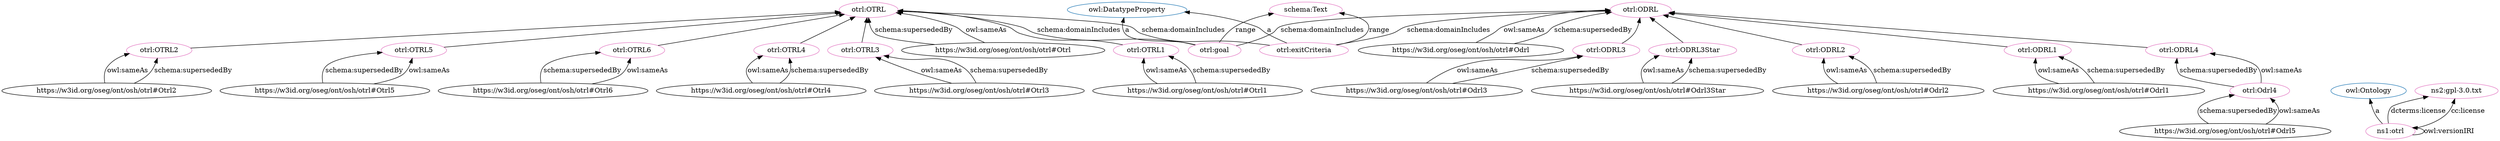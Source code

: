digraph G {
  rankdir=BT
  node[height=.3]
"https://w3id.org/oseg/ont/osh/otrl#OTRL1" [fillcolor="#1f77b4" color="#1f77b4" label="otrl:OTRL1"]
"https://w3id.org/oseg/ont/osh/otrl#OTRL2" [fillcolor="#1f77b4" color="#1f77b4" label="otrl:OTRL2"]
"http://www.w3.org/2002/07/owl#Ontology" [fillcolor="#1f77b4" color="#1f77b4" label="owl:Ontology"]
"https://w3id.org/oseg/ont/osh/otrl#OTRL" [fillcolor="#1f77b4" color="#1f77b4" label="otrl:OTRL"]
"http://www.w3.org/2002/07/owl#DatatypeProperty" [fillcolor="#1f77b4" color="#1f77b4" label="owl:DatatypeProperty"]
"https://w3id.org/oseg/ont/osh/otrl#ODRL" [fillcolor="#1f77b4" color="#1f77b4" label="otrl:ODRL"]
"https://w3id.org/oseg/ont/osh/otrl#ODRL2" [fillcolor="#1f77b4" color="#1f77b4" label="otrl:ODRL2"]
"https://w3id.org/oseg/ont/osh/otrl#ODRL1" [fillcolor="#1f77b4" color="#1f77b4" label="otrl:ODRL1"]
"https://w3id.org/oseg/ont/osh/otrl#ODRL4" [fillcolor="#1f77b4" color="#1f77b4" label="otrl:ODRL4"]
"https://w3id.org/oseg/ont/osh/otrl#OTRL5" [fillcolor="#1f77b4" color="#1f77b4" label="otrl:OTRL5"]
"https://w3id.org/oseg/ont/osh/otrl#ODRL3" [fillcolor="#1f77b4" color="#1f77b4" label="otrl:ODRL3"]
"https://w3id.org/oseg/ont/osh/otrl#OTRL6" [fillcolor="#1f77b4" color="#1f77b4" label="otrl:OTRL6"]
"https://w3id.org/oseg/ont/osh/otrl#OTRL4" [fillcolor="#1f77b4" color="#1f77b4" label="otrl:OTRL4"]
"https://w3id.org/oseg/ont/osh/otrl#ODRL3Star" [fillcolor="#1f77b4" color="#1f77b4" label="otrl:ODRL3Star"]
"https://w3id.org/oseg/ont/osh/otrl#OTRL3" [fillcolor="#1f77b4" color="#1f77b4" label="otrl:OTRL3"]
"https://w3id.org/oseg/ont/osh/otrl#ODRL4" [fillcolor="#e377c2" color="#e377c2" label="otrl:ODRL4"]
"https://w3id.org/oseg/ont/osh/otrl#ODRL" [fillcolor="#e377c2" color="#e377c2" label="otrl:ODRL"]
"https://w3id.org/oseg/ont/osh/otrl#ODRL3Star" [fillcolor="#e377c2" color="#e377c2" label="otrl:ODRL3Star"]
"https://w3id.org/oseg/ont/osh/otrl#OTRL6" [fillcolor="#e377c2" color="#e377c2" label="otrl:OTRL6"]
"https://w3id.org/oseg/ont/osh/otrl#OTRL" [fillcolor="#e377c2" color="#e377c2" label="otrl:OTRL"]
"https://w3id.org/oseg/ont/osh/otrl" [fillcolor="#e377c2" color="#e377c2" label="ns1:otrl"]
"https://w3id.org/oseg/ont/osh/otrl#Odrl4" [fillcolor="#e377c2" color="#e377c2" label="otrl:Odrl4"]
"https://w3id.org/oseg/ont/osh/otrl#OTRL5" [fillcolor="#e377c2" color="#e377c2" label="otrl:OTRL5"]
"https://w3id.org/oseg/ont/osh/otrl#OTRL2" [fillcolor="#e377c2" color="#e377c2" label="otrl:OTRL2"]
"https://w3id.org/oseg/ont/osh/otrl#OTRL3" [fillcolor="#e377c2" color="#e377c2" label="otrl:OTRL3"]
"https://w3id.org/oseg/ont/osh/otrl#ODRL3" [fillcolor="#e377c2" color="#e377c2" label="otrl:ODRL3"]
"https://w3id.org/oseg/ont/osh/otrl#ODRL1" [fillcolor="#e377c2" color="#e377c2" label="otrl:ODRL1"]
"https://w3id.org/oseg/ont/osh/otrl#ODRL2" [fillcolor="#e377c2" color="#e377c2" label="otrl:ODRL2"]
"http://schema.org/Text" [fillcolor="#e377c2" color="#e377c2" label="schema:Text"]
"https://w3id.org/oseg/ont/osh/otrl#OTRL1" [fillcolor="#e377c2" color="#e377c2" label="otrl:OTRL1"]
"https://www.gnu.org/licenses/gpl-3.0.txt" [fillcolor="#e377c2" color="#e377c2" label="ns2:gpl-3.0.txt"]
"https://w3id.org/oseg/ont/osh/otrl#OTRL4" [fillcolor="#e377c2" color="#e377c2" label="otrl:OTRL4"]
"https://w3id.org/oseg/ont/osh/otrl#goal" [fillcolor="#e377c2" color="#e377c2" label="otrl:goal"]
"https://w3id.org/oseg/ont/osh/otrl#exitCriteria" [fillcolor="#e377c2" color="#e377c2" label="otrl:exitCriteria"]
  "https://w3id.org/oseg/ont/osh/otrl#Odrl4" -> "https://w3id.org/oseg/ont/osh/otrl#ODRL4" [label="schema:supersededBy"]
  "https://w3id.org/oseg/ont/osh/otrl#ODRL1" -> "https://w3id.org/oseg/ont/osh/otrl#ODRL" [label=""]
  "https://w3id.org/oseg/ont/osh/otrl#Odrl" -> "https://w3id.org/oseg/ont/osh/otrl#ODRL" [label="owl:sameAs"]
  "https://w3id.org/oseg/ont/osh/otrl#ODRL3Star" -> "https://w3id.org/oseg/ont/osh/otrl#ODRL" [label=""]
  "https://w3id.org/oseg/ont/osh/otrl#Odrl3Star" -> "https://w3id.org/oseg/ont/osh/otrl#ODRL3Star" [label="owl:sameAs"]
  "https://w3id.org/oseg/ont/osh/otrl#Otrl6" -> "https://w3id.org/oseg/ont/osh/otrl#OTRL6" [label="schema:supersededBy"]
  "https://w3id.org/oseg/ont/osh/otrl#exitCriteria" -> "https://w3id.org/oseg/ont/osh/otrl#OTRL" [label="schema:domainIncludes"]
  "https://w3id.org/oseg/ont/osh/otrl#OTRL6" -> "https://w3id.org/oseg/ont/osh/otrl#OTRL" [label=""]
  "https://w3id.org/oseg/ont/osh/otrl" -> "https://w3id.org/oseg/ont/osh/otrl" [label="owl:versionIRI"]
  "https://w3id.org/oseg/ont/osh/otrl#Odrl5" -> "https://w3id.org/oseg/ont/osh/otrl#Odrl4" [label="schema:supersededBy"]
  "https://w3id.org/oseg/ont/osh/otrl#Otrl5" -> "https://w3id.org/oseg/ont/osh/otrl#OTRL5" [label="schema:supersededBy"]
  "https://w3id.org/oseg/ont/osh/otrl#Otrl2" -> "https://w3id.org/oseg/ont/osh/otrl#OTRL2" [label="owl:sameAs"]
  "https://w3id.org/oseg/ont/osh/otrl#Otrl3" -> "https://w3id.org/oseg/ont/osh/otrl#OTRL3" [label="owl:sameAs"]
  "https://w3id.org/oseg/ont/osh/otrl#Odrl3" -> "https://w3id.org/oseg/ont/osh/otrl#ODRL3" [label="owl:sameAs"]
  "https://w3id.org/oseg/ont/osh/otrl#exitCriteria" -> "https://w3id.org/oseg/ont/osh/otrl#ODRL" [label="schema:domainIncludes"]
  "https://w3id.org/oseg/ont/osh/otrl#ODRL3" -> "https://w3id.org/oseg/ont/osh/otrl#ODRL" [label=""]
  "https://w3id.org/oseg/ont/osh/otrl#ODRL2" -> "https://w3id.org/oseg/ont/osh/otrl#ODRL" [label=""]
  "https://w3id.org/oseg/ont/osh/otrl#Odrl3Star" -> "https://w3id.org/oseg/ont/osh/otrl#ODRL3Star" [label="schema:supersededBy"]
  "https://w3id.org/oseg/ont/osh/otrl#Odrl1" -> "https://w3id.org/oseg/ont/osh/otrl#ODRL1" [label="owl:sameAs"]
  "https://w3id.org/oseg/ont/osh/otrl#Odrl2" -> "https://w3id.org/oseg/ont/osh/otrl#ODRL2" [label="owl:sameAs"]
  "https://w3id.org/oseg/ont/osh/otrl#OTRL3" -> "https://w3id.org/oseg/ont/osh/otrl#OTRL" [label=""]
  "https://w3id.org/oseg/ont/osh/otrl#goal" -> "http://schema.org/Text" [label="range"]
  "https://w3id.org/oseg/ont/osh/otrl#goal" -> "https://w3id.org/oseg/ont/osh/otrl#ODRL" [label="schema:domainIncludes"]
  "https://w3id.org/oseg/ont/osh/otrl#Otrl3" -> "https://w3id.org/oseg/ont/osh/otrl#OTRL3" [label="schema:supersededBy"]
  "https://w3id.org/oseg/ont/osh/otrl#Odrl3" -> "https://w3id.org/oseg/ont/osh/otrl#ODRL3" [label="schema:supersededBy"]
  "https://w3id.org/oseg/ont/osh/otrl#exitCriteria" -> "http://schema.org/Text" [label="range"]
  "https://w3id.org/oseg/ont/osh/otrl#Otrl2" -> "https://w3id.org/oseg/ont/osh/otrl#OTRL2" [label="schema:supersededBy"]
  "https://w3id.org/oseg/ont/osh/otrl#Odrl" -> "https://w3id.org/oseg/ont/osh/otrl#ODRL" [label="schema:supersededBy"]
  "https://w3id.org/oseg/ont/osh/otrl#Odrl2" -> "https://w3id.org/oseg/ont/osh/otrl#ODRL2" [label="schema:supersededBy"]
  "https://w3id.org/oseg/ont/osh/otrl#Otrl1" -> "https://w3id.org/oseg/ont/osh/otrl#OTRL1" [label="owl:sameAs"]
  "https://w3id.org/oseg/ont/osh/otrl" -> "https://www.gnu.org/licenses/gpl-3.0.txt" [label="dcterms:license"]
  "https://w3id.org/oseg/ont/osh/otrl#OTRL5" -> "https://w3id.org/oseg/ont/osh/otrl#OTRL" [label=""]
  "https://w3id.org/oseg/ont/osh/otrl#Otrl4" -> "https://w3id.org/oseg/ont/osh/otrl#OTRL4" [label="owl:sameAs"]
  "https://w3id.org/oseg/ont/osh/otrl#Odrl5" -> "https://w3id.org/oseg/ont/osh/otrl#Odrl4" [label="owl:sameAs"]
  "https://w3id.org/oseg/ont/osh/otrl#Otrl" -> "https://w3id.org/oseg/ont/osh/otrl#OTRL" [label="owl:sameAs"]
  "https://w3id.org/oseg/ont/osh/otrl#Odrl4" -> "https://w3id.org/oseg/ont/osh/otrl#ODRL4" [label="owl:sameAs"]
  "https://w3id.org/oseg/ont/osh/otrl" -> "https://www.gnu.org/licenses/gpl-3.0.txt" [label="cc:license"]
  "https://w3id.org/oseg/ont/osh/otrl#Otrl1" -> "https://w3id.org/oseg/ont/osh/otrl#OTRL1" [label="schema:supersededBy"]
  "https://w3id.org/oseg/ont/osh/otrl#OTRL4" -> "https://w3id.org/oseg/ont/osh/otrl#OTRL" [label=""]
  "https://w3id.org/oseg/ont/osh/otrl#Odrl1" -> "https://w3id.org/oseg/ont/osh/otrl#ODRL1" [label="schema:supersededBy"]
  "https://w3id.org/oseg/ont/osh/otrl#OTRL1" -> "https://w3id.org/oseg/ont/osh/otrl#OTRL" [label=""]
  "https://w3id.org/oseg/ont/osh/otrl#OTRL2" -> "https://w3id.org/oseg/ont/osh/otrl#OTRL" [label=""]
  "https://w3id.org/oseg/ont/osh/otrl#Otrl6" -> "https://w3id.org/oseg/ont/osh/otrl#OTRL6" [label="owl:sameAs"]
  "https://w3id.org/oseg/ont/osh/otrl#goal" -> "http://www.w3.org/2002/07/owl#DatatypeProperty" [label="a"]
  "https://w3id.org/oseg/ont/osh/otrl#Otrl4" -> "https://w3id.org/oseg/ont/osh/otrl#OTRL4" [label="schema:supersededBy"]
  "https://w3id.org/oseg/ont/osh/otrl#Otrl" -> "https://w3id.org/oseg/ont/osh/otrl#OTRL" [label="schema:supersededBy"]
  "https://w3id.org/oseg/ont/osh/otrl#exitCriteria" -> "http://www.w3.org/2002/07/owl#DatatypeProperty" [label="a"]
  "https://w3id.org/oseg/ont/osh/otrl#ODRL4" -> "https://w3id.org/oseg/ont/osh/otrl#ODRL" [label=""]
  "https://w3id.org/oseg/ont/osh/otrl" -> "http://www.w3.org/2002/07/owl#Ontology" [label="a"]
  "https://w3id.org/oseg/ont/osh/otrl#Otrl5" -> "https://w3id.org/oseg/ont/osh/otrl#OTRL5" [label="owl:sameAs"]
  "https://w3id.org/oseg/ont/osh/otrl#goal" -> "https://w3id.org/oseg/ont/osh/otrl#OTRL" [label="schema:domainIncludes"]
}
